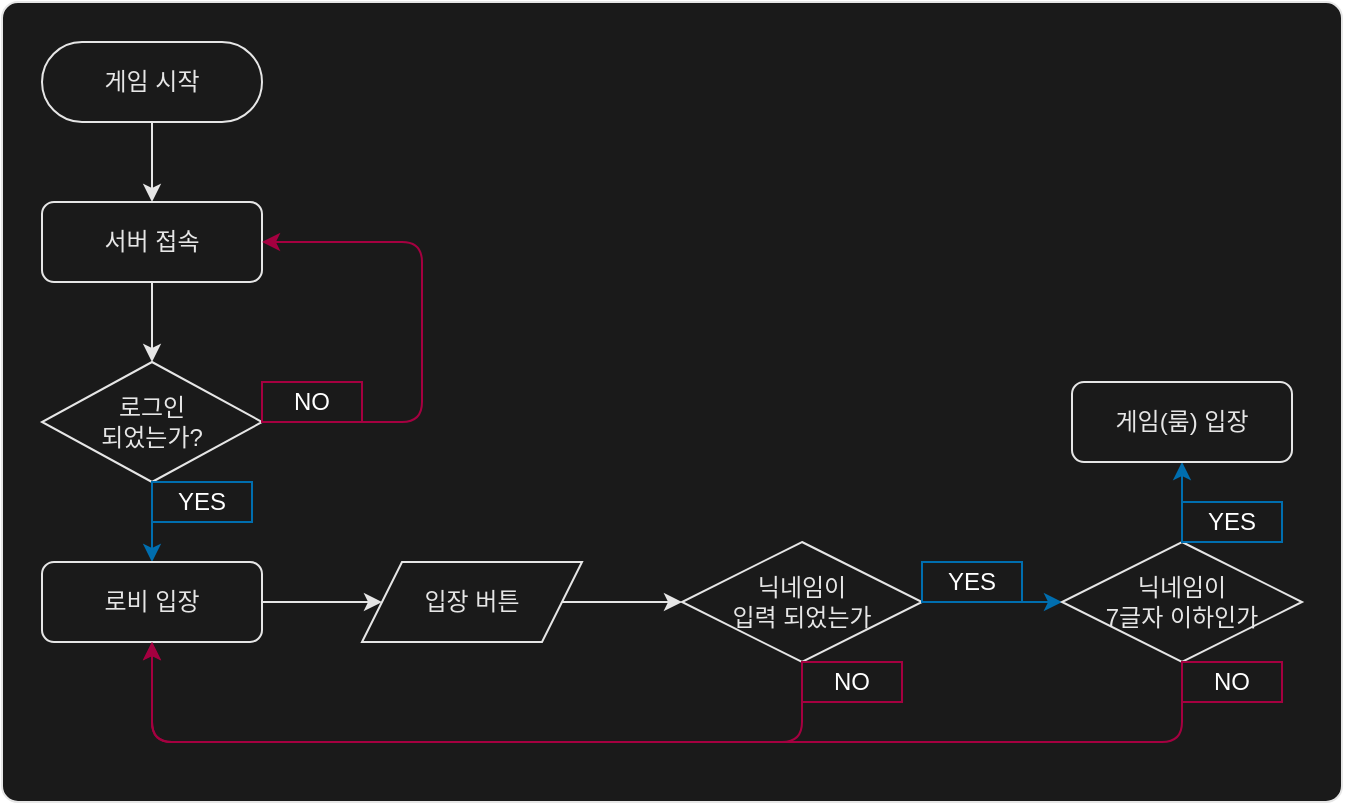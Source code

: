 <mxfile>
    <diagram id="kUOsfqf2_otxLyGDg3ou" name="페이지-1">
        <mxGraphModel dx="638" dy="469" grid="1" gridSize="10" guides="1" tooltips="1" connect="1" arrows="1" fold="1" page="1" pageScale="1" pageWidth="1169" pageHeight="827" math="0" shadow="0">
            <root>
                <mxCell id="0"/>
                <mxCell id="1" parent="0"/>
                <mxCell id="45" value="" style="rounded=1;whiteSpace=wrap;html=1;fontColor=#E6E6E6;fillColor=#1A1A1A;arcSize=2;fillStyle=solid;strokeColor=#E6E6E6;" vertex="1" parent="1">
                    <mxGeometry x="260" y="120" width="670" height="400" as="geometry"/>
                </mxCell>
                <mxCell id="17" style="edgeStyle=none;html=1;entryX=0.5;entryY=0;entryDx=0;entryDy=0;fontColor=#E6E6E6;strokeColor=#E6E6E6;" edge="1" parent="1" source="15" target="16">
                    <mxGeometry relative="1" as="geometry"/>
                </mxCell>
                <mxCell id="15" value="게임 시작" style="rounded=1;whiteSpace=wrap;html=1;arcSize=50;fontColor=#E6E6E6;fillColor=none;strokeColor=#E6E6E6;" vertex="1" parent="1">
                    <mxGeometry x="280" y="140" width="110" height="40" as="geometry"/>
                </mxCell>
                <mxCell id="19" style="edgeStyle=none;html=1;exitX=0.5;exitY=1;exitDx=0;exitDy=0;fontColor=#E6E6E6;strokeColor=#E6E6E6;" edge="1" parent="1" source="16" target="18">
                    <mxGeometry relative="1" as="geometry"/>
                </mxCell>
                <mxCell id="16" value="서버 접속" style="rounded=1;whiteSpace=wrap;html=1;fontColor=#E6E6E6;fillColor=none;strokeColor=#E6E6E6;" vertex="1" parent="1">
                    <mxGeometry x="280" y="220" width="110" height="40" as="geometry"/>
                </mxCell>
                <mxCell id="23" style="edgeStyle=none;html=1;exitX=0.5;exitY=1;exitDx=0;exitDy=0;entryX=0.5;entryY=0;entryDx=0;entryDy=0;fontColor=#E6E6E6;fillColor=#1ba1e2;strokeColor=#006EAF;" edge="1" parent="1" source="18" target="22">
                    <mxGeometry relative="1" as="geometry"/>
                </mxCell>
                <mxCell id="30" style="edgeStyle=none;html=1;exitX=1;exitY=0.5;exitDx=0;exitDy=0;entryX=1;entryY=0.5;entryDx=0;entryDy=0;fontColor=#E6E6E6;fillColor=#d80073;strokeColor=#A50040;" edge="1" parent="1" source="18" target="16">
                    <mxGeometry relative="1" as="geometry">
                        <Array as="points">
                            <mxPoint x="470" y="330"/>
                            <mxPoint x="470" y="240"/>
                        </Array>
                    </mxGeometry>
                </mxCell>
                <mxCell id="18" value="로그인&lt;br&gt;되었는가?" style="rhombus;whiteSpace=wrap;html=1;fontColor=#E6E6E6;fillColor=none;strokeColor=#E6E6E6;" vertex="1" parent="1">
                    <mxGeometry x="280" y="300" width="110" height="60" as="geometry"/>
                </mxCell>
                <mxCell id="21" value="NO" style="text;html=1;strokeColor=#A50040;fillColor=none;align=center;verticalAlign=middle;whiteSpace=wrap;rounded=0;fontColor=#ffffff;" vertex="1" parent="1">
                    <mxGeometry x="390" y="310" width="50" height="20" as="geometry"/>
                </mxCell>
                <mxCell id="27" style="edgeStyle=none;html=1;entryX=0;entryY=0.5;entryDx=0;entryDy=0;fontColor=#E6E6E6;strokeColor=#E6E6E6;" edge="1" parent="1" source="22" target="26">
                    <mxGeometry relative="1" as="geometry"/>
                </mxCell>
                <mxCell id="22" value="로비 입장" style="rounded=1;whiteSpace=wrap;html=1;fontColor=#E6E6E6;fillColor=none;strokeColor=#E6E6E6;" vertex="1" parent="1">
                    <mxGeometry x="280" y="400" width="110" height="40" as="geometry"/>
                </mxCell>
                <mxCell id="24" value="YES" style="text;html=1;strokeColor=#006EAF;fillColor=none;align=center;verticalAlign=middle;whiteSpace=wrap;rounded=0;fontColor=#ffffff;" vertex="1" parent="1">
                    <mxGeometry x="335" y="360" width="50" height="20" as="geometry"/>
                </mxCell>
                <mxCell id="32" value="" style="edgeStyle=none;html=1;fontColor=#E6E6E6;strokeColor=#E6E6E6;" edge="1" parent="1" source="26" target="28">
                    <mxGeometry relative="1" as="geometry"/>
                </mxCell>
                <mxCell id="26" value="입장 버튼" style="shape=parallelogram;perimeter=parallelogramPerimeter;whiteSpace=wrap;html=1;fixedSize=1;fontColor=#E6E6E6;fillColor=none;strokeColor=#E6E6E6;" vertex="1" parent="1">
                    <mxGeometry x="440" y="400" width="110" height="40" as="geometry"/>
                </mxCell>
                <mxCell id="35" style="edgeStyle=none;html=1;entryX=0.5;entryY=1;entryDx=0;entryDy=0;fontColor=#E6E6E6;fillColor=#d80073;strokeColor=#A50040;" edge="1" parent="1" source="28" target="22">
                    <mxGeometry relative="1" as="geometry">
                        <Array as="points">
                            <mxPoint x="660" y="490"/>
                            <mxPoint x="335" y="490"/>
                        </Array>
                    </mxGeometry>
                </mxCell>
                <mxCell id="39" style="edgeStyle=none;html=1;exitX=1;exitY=0.5;exitDx=0;exitDy=0;entryX=0;entryY=0.5;entryDx=0;entryDy=0;fontColor=#E6E6E6;fillColor=#1ba1e2;strokeColor=#006EAF;" edge="1" parent="1" source="28" target="33">
                    <mxGeometry relative="1" as="geometry"/>
                </mxCell>
                <mxCell id="28" value="닉네임이 &lt;br&gt;입력 되었는가" style="rhombus;whiteSpace=wrap;html=1;fontColor=#E6E6E6;fillColor=none;strokeColor=#E6E6E6;" vertex="1" parent="1">
                    <mxGeometry x="600" y="390" width="120" height="60" as="geometry"/>
                </mxCell>
                <mxCell id="34" style="edgeStyle=none;html=1;entryX=0.5;entryY=1;entryDx=0;entryDy=0;fontColor=#E6E6E6;fillColor=#d80073;strokeColor=#A50040;" edge="1" parent="1" source="33" target="22">
                    <mxGeometry relative="1" as="geometry">
                        <Array as="points">
                            <mxPoint x="850" y="490"/>
                            <mxPoint x="335" y="490"/>
                        </Array>
                    </mxGeometry>
                </mxCell>
                <mxCell id="42" value="" style="edgeStyle=none;html=1;fontColor=#E6E6E6;fillColor=#1ba1e2;strokeColor=#006EAF;" edge="1" parent="1" source="33" target="41">
                    <mxGeometry relative="1" as="geometry"/>
                </mxCell>
                <mxCell id="33" value="닉네임이 &lt;br&gt;7글자 이하인가" style="rhombus;whiteSpace=wrap;html=1;fontColor=#E6E6E6;fillColor=none;strokeColor=#E6E6E6;" vertex="1" parent="1">
                    <mxGeometry x="790" y="390" width="120" height="60" as="geometry"/>
                </mxCell>
                <mxCell id="36" value="NO" style="text;html=1;strokeColor=#A50040;fillColor=none;align=center;verticalAlign=middle;whiteSpace=wrap;rounded=0;fontColor=#ffffff;" vertex="1" parent="1">
                    <mxGeometry x="660" y="450" width="50" height="20" as="geometry"/>
                </mxCell>
                <mxCell id="37" value="NO" style="text;html=1;strokeColor=#A50040;fillColor=none;align=center;verticalAlign=middle;whiteSpace=wrap;rounded=0;fontColor=#ffffff;" vertex="1" parent="1">
                    <mxGeometry x="850" y="450" width="50" height="20" as="geometry"/>
                </mxCell>
                <mxCell id="40" value="YES" style="text;html=1;strokeColor=#006EAF;fillColor=none;align=center;verticalAlign=middle;whiteSpace=wrap;rounded=0;fontColor=#ffffff;" vertex="1" parent="1">
                    <mxGeometry x="720" y="400" width="50" height="20" as="geometry"/>
                </mxCell>
                <mxCell id="41" value="게임(룸) 입장" style="rounded=1;whiteSpace=wrap;html=1;fontColor=#E6E6E6;fillColor=none;strokeColor=#E6E6E6;" vertex="1" parent="1">
                    <mxGeometry x="795" y="310" width="110" height="40" as="geometry"/>
                </mxCell>
                <mxCell id="43" value="YES" style="text;html=1;strokeColor=#006EAF;fillColor=none;align=center;verticalAlign=middle;whiteSpace=wrap;rounded=0;fontColor=#ffffff;" vertex="1" parent="1">
                    <mxGeometry x="850" y="370" width="50" height="20" as="geometry"/>
                </mxCell>
            </root>
        </mxGraphModel>
    </diagram>
</mxfile>